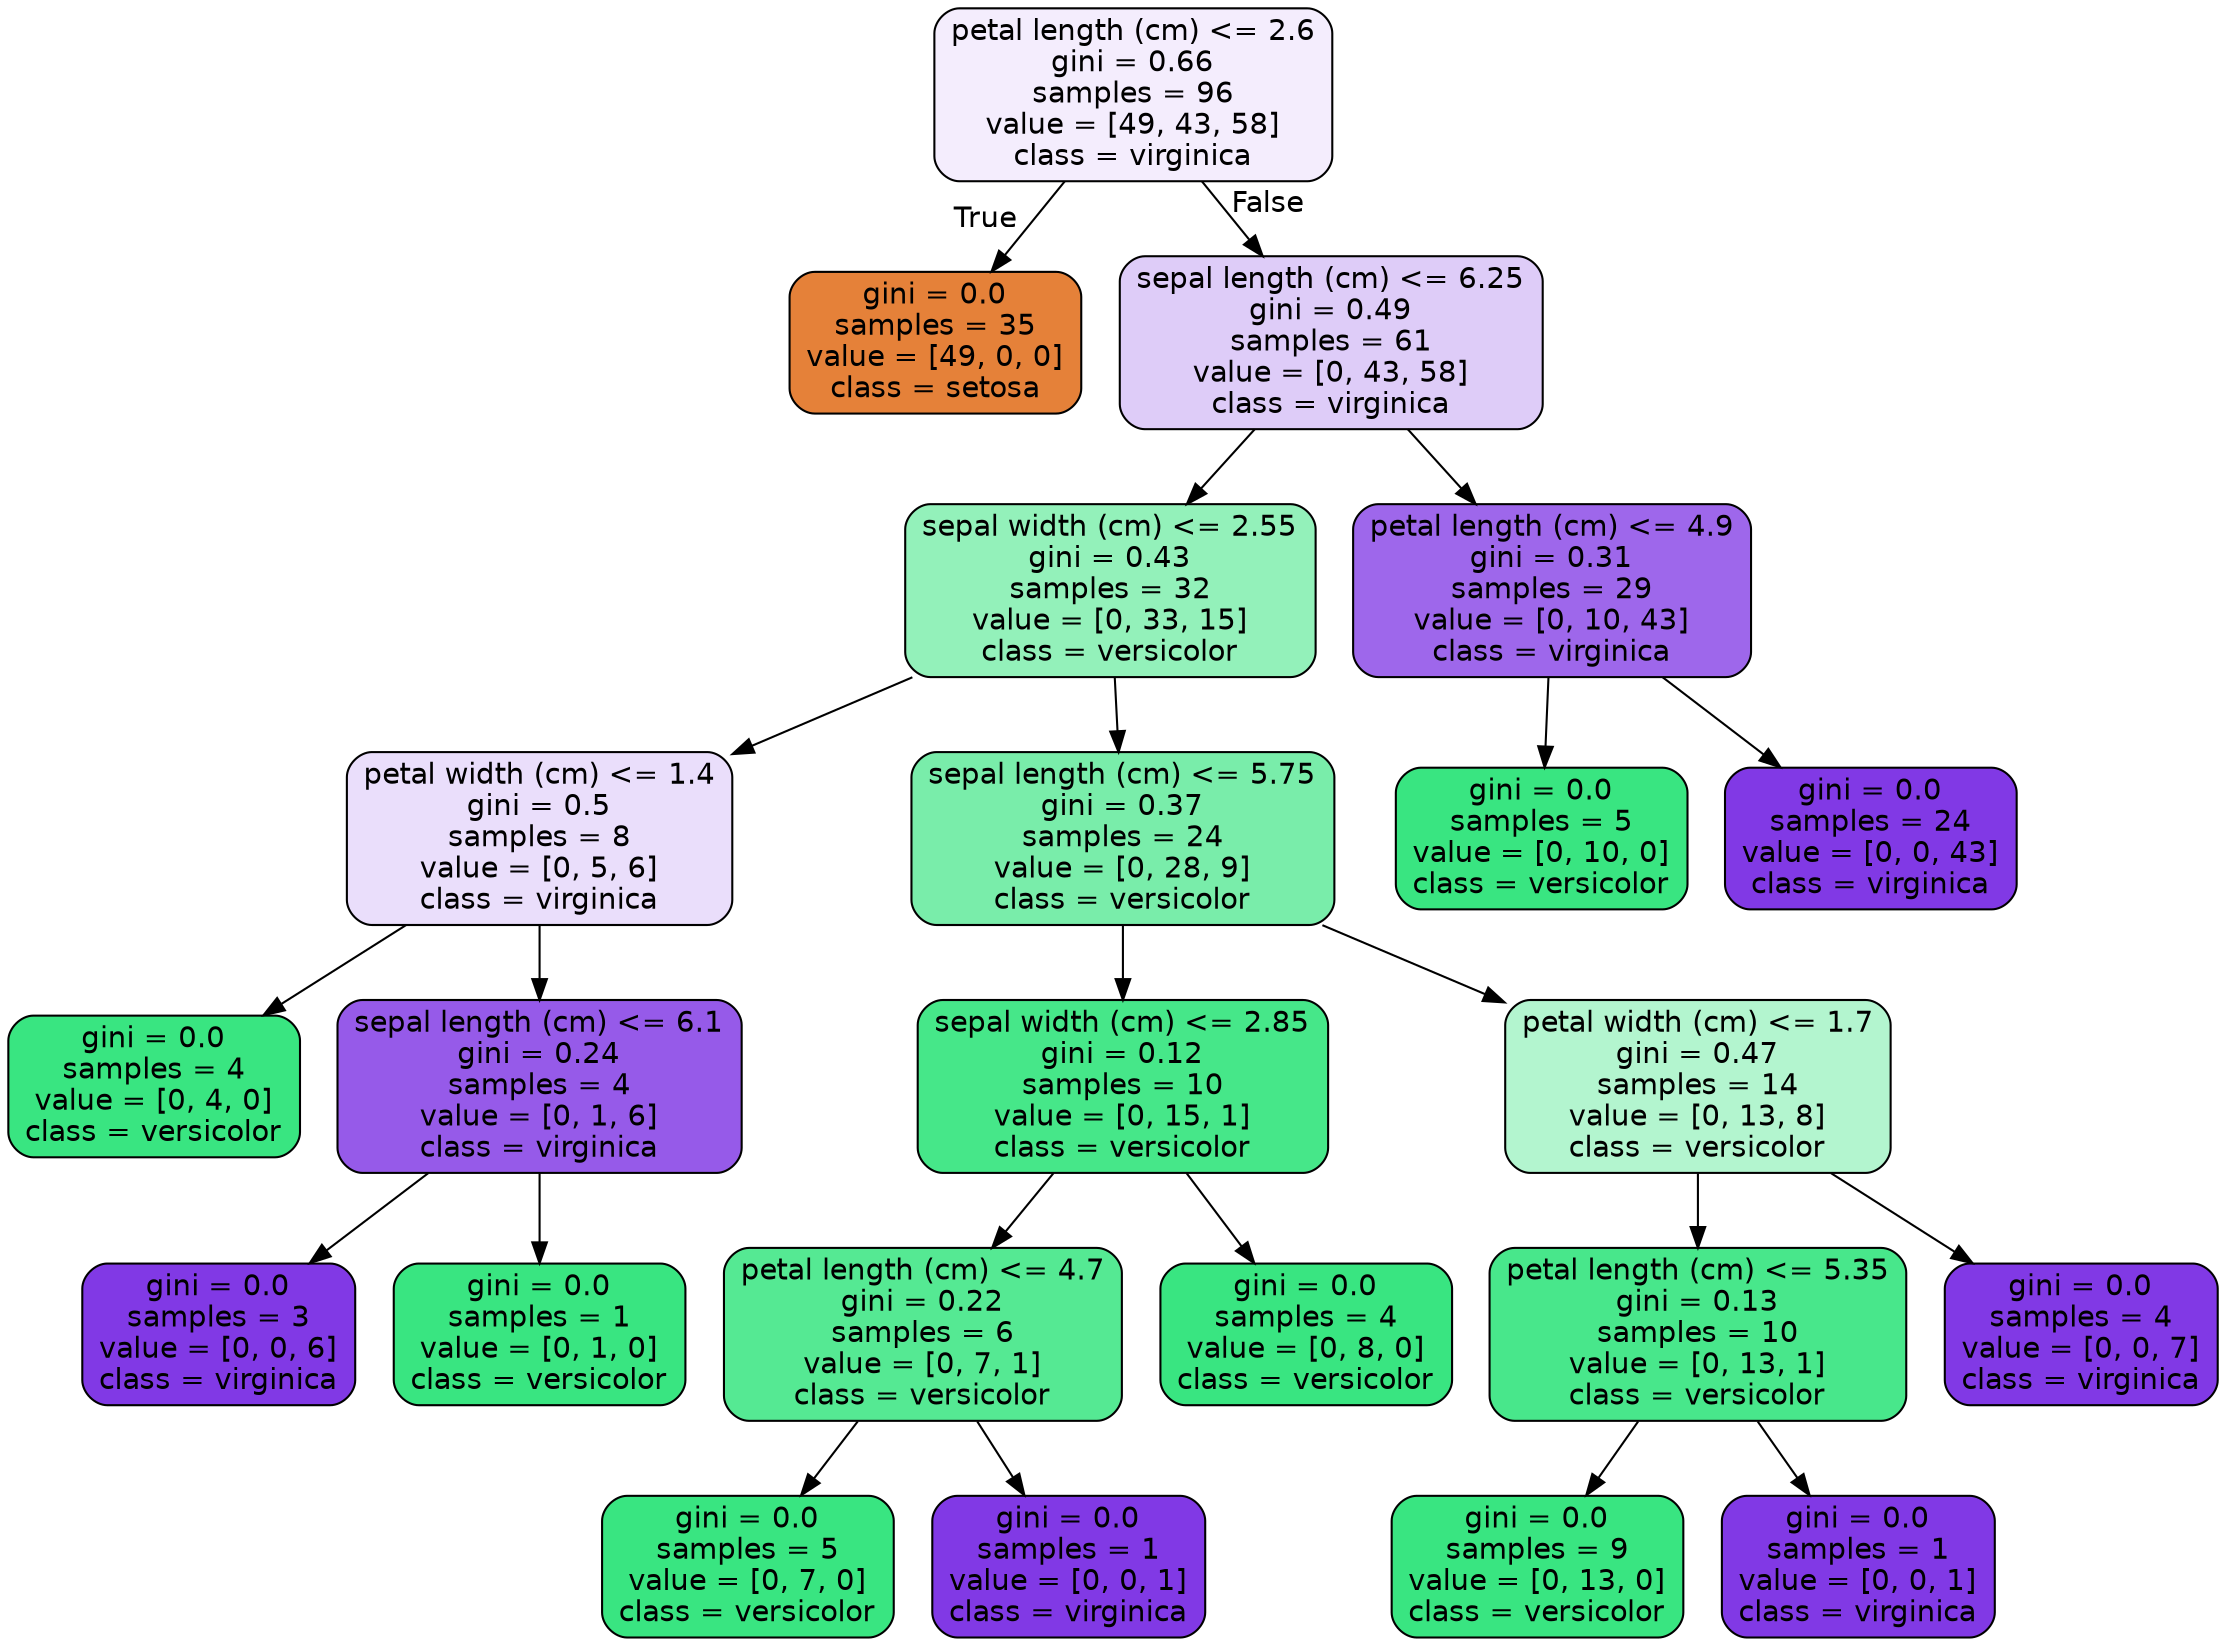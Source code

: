 digraph Tree {
node [shape=box, style="filled, rounded", color="black", fontname=helvetica] ;
edge [fontname=helvetica] ;
0 [label="petal length (cm) <= 2.6\ngini = 0.66\nsamples = 96\nvalue = [49, 43, 58]\nclass = virginica", fillcolor="#f4edfd"] ;
1 [label="gini = 0.0\nsamples = 35\nvalue = [49, 0, 0]\nclass = setosa", fillcolor="#e58139"] ;
0 -> 1 [labeldistance=2.5, labelangle=45, headlabel="True"] ;
2 [label="sepal length (cm) <= 6.25\ngini = 0.49\nsamples = 61\nvalue = [0, 43, 58]\nclass = virginica", fillcolor="#deccf8"] ;
0 -> 2 [labeldistance=2.5, labelangle=-45, headlabel="False"] ;
3 [label="sepal width (cm) <= 2.55\ngini = 0.43\nsamples = 32\nvalue = [0, 33, 15]\nclass = versicolor", fillcolor="#93f1ba"] ;
2 -> 3 ;
4 [label="petal width (cm) <= 1.4\ngini = 0.5\nsamples = 8\nvalue = [0, 5, 6]\nclass = virginica", fillcolor="#eadefb"] ;
3 -> 4 ;
5 [label="gini = 0.0\nsamples = 4\nvalue = [0, 4, 0]\nclass = versicolor", fillcolor="#39e581"] ;
4 -> 5 ;
6 [label="sepal length (cm) <= 6.1\ngini = 0.24\nsamples = 4\nvalue = [0, 1, 6]\nclass = virginica", fillcolor="#965ae9"] ;
4 -> 6 ;
7 [label="gini = 0.0\nsamples = 3\nvalue = [0, 0, 6]\nclass = virginica", fillcolor="#8139e5"] ;
6 -> 7 ;
8 [label="gini = 0.0\nsamples = 1\nvalue = [0, 1, 0]\nclass = versicolor", fillcolor="#39e581"] ;
6 -> 8 ;
9 [label="sepal length (cm) <= 5.75\ngini = 0.37\nsamples = 24\nvalue = [0, 28, 9]\nclass = versicolor", fillcolor="#79edaa"] ;
3 -> 9 ;
10 [label="sepal width (cm) <= 2.85\ngini = 0.12\nsamples = 10\nvalue = [0, 15, 1]\nclass = versicolor", fillcolor="#46e789"] ;
9 -> 10 ;
11 [label="petal length (cm) <= 4.7\ngini = 0.22\nsamples = 6\nvalue = [0, 7, 1]\nclass = versicolor", fillcolor="#55e993"] ;
10 -> 11 ;
12 [label="gini = 0.0\nsamples = 5\nvalue = [0, 7, 0]\nclass = versicolor", fillcolor="#39e581"] ;
11 -> 12 ;
13 [label="gini = 0.0\nsamples = 1\nvalue = [0, 0, 1]\nclass = virginica", fillcolor="#8139e5"] ;
11 -> 13 ;
14 [label="gini = 0.0\nsamples = 4\nvalue = [0, 8, 0]\nclass = versicolor", fillcolor="#39e581"] ;
10 -> 14 ;
15 [label="petal width (cm) <= 1.7\ngini = 0.47\nsamples = 14\nvalue = [0, 13, 8]\nclass = versicolor", fillcolor="#b3f5cf"] ;
9 -> 15 ;
16 [label="petal length (cm) <= 5.35\ngini = 0.13\nsamples = 10\nvalue = [0, 13, 1]\nclass = versicolor", fillcolor="#48e78b"] ;
15 -> 16 ;
17 [label="gini = 0.0\nsamples = 9\nvalue = [0, 13, 0]\nclass = versicolor", fillcolor="#39e581"] ;
16 -> 17 ;
18 [label="gini = 0.0\nsamples = 1\nvalue = [0, 0, 1]\nclass = virginica", fillcolor="#8139e5"] ;
16 -> 18 ;
19 [label="gini = 0.0\nsamples = 4\nvalue = [0, 0, 7]\nclass = virginica", fillcolor="#8139e5"] ;
15 -> 19 ;
20 [label="petal length (cm) <= 4.9\ngini = 0.31\nsamples = 29\nvalue = [0, 10, 43]\nclass = virginica", fillcolor="#9e67eb"] ;
2 -> 20 ;
21 [label="gini = 0.0\nsamples = 5\nvalue = [0, 10, 0]\nclass = versicolor", fillcolor="#39e581"] ;
20 -> 21 ;
22 [label="gini = 0.0\nsamples = 24\nvalue = [0, 0, 43]\nclass = virginica", fillcolor="#8139e5"] ;
20 -> 22 ;
}